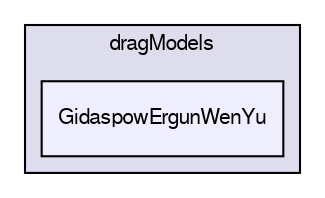 digraph "applications/solvers/multiphase/twoPhaseEulerFoam/interfacialModels/dragModels/GidaspowErgunWenYu" {
  bgcolor=transparent;
  compound=true
  node [ fontsize="10", fontname="FreeSans"];
  edge [ labelfontsize="10", labelfontname="FreeSans"];
  subgraph clusterdir_c58268a9b7712e9928f15c977fe2c49e {
    graph [ bgcolor="#ddddee", pencolor="black", label="dragModels" fontname="FreeSans", fontsize="10", URL="dir_c58268a9b7712e9928f15c977fe2c49e.html"]
  dir_55801b2b1b8eed3212ea7240d7d96530 [shape=box, label="GidaspowErgunWenYu", style="filled", fillcolor="#eeeeff", pencolor="black", URL="dir_55801b2b1b8eed3212ea7240d7d96530.html"];
  }
}
